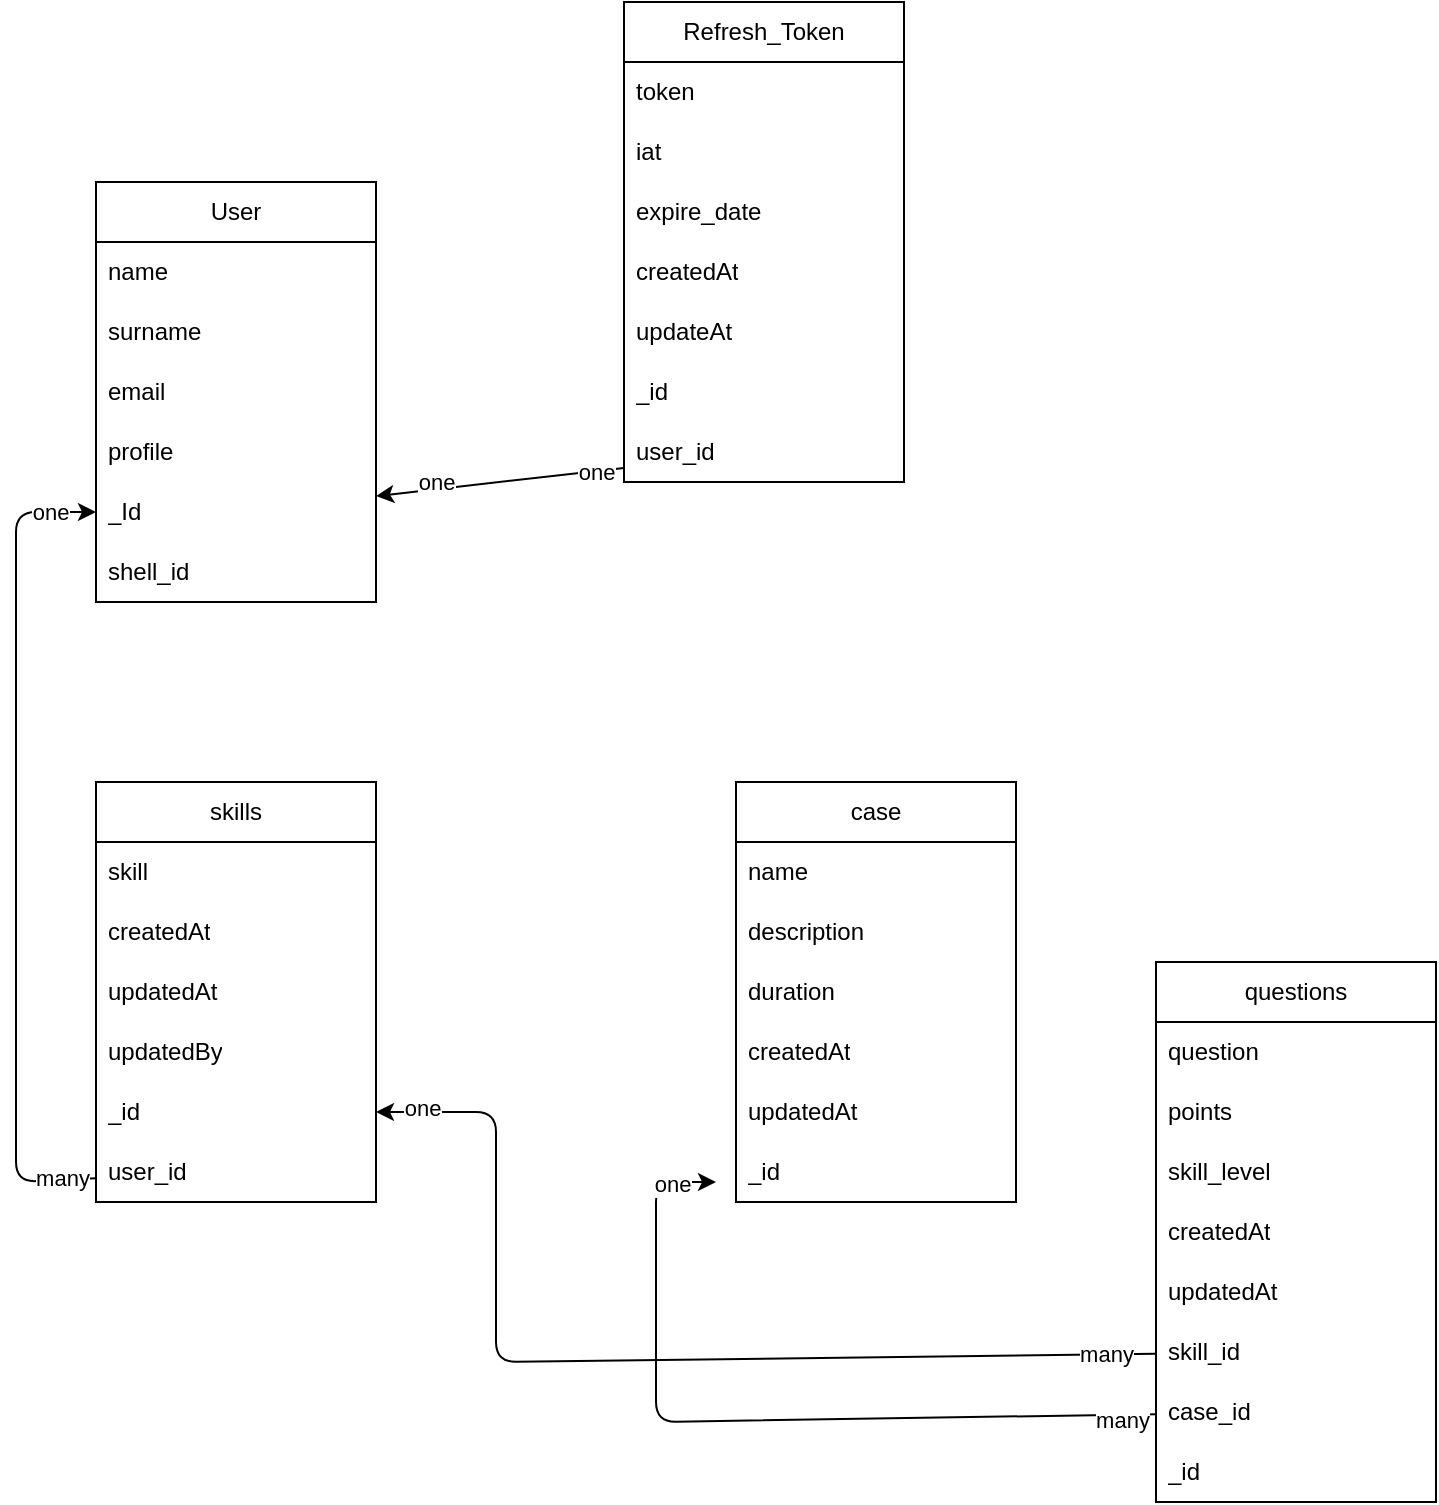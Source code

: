 <mxfile>
    <diagram id="KFX2Zp-uijCCDX5aqNVb" name="Page-1">
        <mxGraphModel dx="1128" dy="803" grid="1" gridSize="10" guides="1" tooltips="1" connect="1" arrows="1" fold="1" page="1" pageScale="1" pageWidth="827" pageHeight="1169" math="0" shadow="0">
            <root>
                <mxCell id="0"/>
                <mxCell id="1" parent="0"/>
                <mxCell id="3" value="User" style="swimlane;fontStyle=0;childLayout=stackLayout;horizontal=1;startSize=30;horizontalStack=0;resizeParent=1;resizeParentMax=0;resizeLast=0;collapsible=1;marginBottom=0;whiteSpace=wrap;html=1;" vertex="1" parent="1">
                    <mxGeometry x="80" y="300" width="140" height="210" as="geometry"/>
                </mxCell>
                <mxCell id="4" value="name" style="text;strokeColor=none;fillColor=none;align=left;verticalAlign=middle;spacingLeft=4;spacingRight=4;overflow=hidden;points=[[0,0.5],[1,0.5]];portConstraint=eastwest;rotatable=0;whiteSpace=wrap;html=1;" vertex="1" parent="3">
                    <mxGeometry y="30" width="140" height="30" as="geometry"/>
                </mxCell>
                <mxCell id="5" value="surname" style="text;strokeColor=none;fillColor=none;align=left;verticalAlign=middle;spacingLeft=4;spacingRight=4;overflow=hidden;points=[[0,0.5],[1,0.5]];portConstraint=eastwest;rotatable=0;whiteSpace=wrap;html=1;" vertex="1" parent="3">
                    <mxGeometry y="60" width="140" height="30" as="geometry"/>
                </mxCell>
                <mxCell id="6" value="email" style="text;strokeColor=none;fillColor=none;align=left;verticalAlign=middle;spacingLeft=4;spacingRight=4;overflow=hidden;points=[[0,0.5],[1,0.5]];portConstraint=eastwest;rotatable=0;whiteSpace=wrap;html=1;" vertex="1" parent="3">
                    <mxGeometry y="90" width="140" height="30" as="geometry"/>
                </mxCell>
                <mxCell id="22" value="profile" style="text;strokeColor=none;fillColor=none;align=left;verticalAlign=middle;spacingLeft=4;spacingRight=4;overflow=hidden;points=[[0,0.5],[1,0.5]];portConstraint=eastwest;rotatable=0;whiteSpace=wrap;html=1;" vertex="1" parent="3">
                    <mxGeometry y="120" width="140" height="30" as="geometry"/>
                </mxCell>
                <mxCell id="7" value="_Id" style="text;strokeColor=none;fillColor=none;align=left;verticalAlign=middle;spacingLeft=4;spacingRight=4;overflow=hidden;points=[[0,0.5],[1,0.5]];portConstraint=eastwest;rotatable=0;whiteSpace=wrap;html=1;" vertex="1" parent="3">
                    <mxGeometry y="150" width="140" height="30" as="geometry"/>
                </mxCell>
                <mxCell id="30" value="shell_id" style="text;strokeColor=none;fillColor=none;align=left;verticalAlign=middle;spacingLeft=4;spacingRight=4;overflow=hidden;points=[[0,0.5],[1,0.5]];portConstraint=eastwest;rotatable=0;whiteSpace=wrap;html=1;" vertex="1" parent="3">
                    <mxGeometry y="180" width="140" height="30" as="geometry"/>
                </mxCell>
                <mxCell id="9" value="Refresh_Token" style="swimlane;fontStyle=0;childLayout=stackLayout;horizontal=1;startSize=30;horizontalStack=0;resizeParent=1;resizeParentMax=0;resizeLast=0;collapsible=1;marginBottom=0;whiteSpace=wrap;html=1;" vertex="1" parent="1">
                    <mxGeometry x="344" y="210" width="140" height="240" as="geometry"/>
                </mxCell>
                <mxCell id="10" value="token" style="text;strokeColor=none;fillColor=none;align=left;verticalAlign=middle;spacingLeft=4;spacingRight=4;overflow=hidden;points=[[0,0.5],[1,0.5]];portConstraint=eastwest;rotatable=0;whiteSpace=wrap;html=1;" vertex="1" parent="9">
                    <mxGeometry y="30" width="140" height="30" as="geometry"/>
                </mxCell>
                <mxCell id="12" value="iat" style="text;strokeColor=none;fillColor=none;align=left;verticalAlign=middle;spacingLeft=4;spacingRight=4;overflow=hidden;points=[[0,0.5],[1,0.5]];portConstraint=eastwest;rotatable=0;whiteSpace=wrap;html=1;" vertex="1" parent="9">
                    <mxGeometry y="60" width="140" height="30" as="geometry"/>
                </mxCell>
                <mxCell id="13" value="expire_date" style="text;strokeColor=none;fillColor=none;align=left;verticalAlign=middle;spacingLeft=4;spacingRight=4;overflow=hidden;points=[[0,0.5],[1,0.5]];portConstraint=eastwest;rotatable=0;whiteSpace=wrap;html=1;" vertex="1" parent="9">
                    <mxGeometry y="90" width="140" height="30" as="geometry"/>
                </mxCell>
                <mxCell id="14" value="createdAt" style="text;strokeColor=none;fillColor=none;align=left;verticalAlign=middle;spacingLeft=4;spacingRight=4;overflow=hidden;points=[[0,0.5],[1,0.5]];portConstraint=eastwest;rotatable=0;whiteSpace=wrap;html=1;" vertex="1" parent="9">
                    <mxGeometry y="120" width="140" height="30" as="geometry"/>
                </mxCell>
                <mxCell id="11" value="updateAt" style="text;strokeColor=none;fillColor=none;align=left;verticalAlign=middle;spacingLeft=4;spacingRight=4;overflow=hidden;points=[[0,0.5],[1,0.5]];portConstraint=eastwest;rotatable=0;whiteSpace=wrap;html=1;" vertex="1" parent="9">
                    <mxGeometry y="150" width="140" height="30" as="geometry"/>
                </mxCell>
                <mxCell id="15" value="_id" style="text;strokeColor=none;fillColor=none;align=left;verticalAlign=middle;spacingLeft=4;spacingRight=4;overflow=hidden;points=[[0,0.5],[1,0.5]];portConstraint=eastwest;rotatable=0;whiteSpace=wrap;html=1;" vertex="1" parent="9">
                    <mxGeometry y="180" width="140" height="30" as="geometry"/>
                </mxCell>
                <mxCell id="16" value="user_id" style="text;strokeColor=none;fillColor=none;align=left;verticalAlign=middle;spacingLeft=4;spacingRight=4;overflow=hidden;points=[[0,0.5],[1,0.5]];portConstraint=eastwest;rotatable=0;whiteSpace=wrap;html=1;" vertex="1" parent="9">
                    <mxGeometry y="210" width="140" height="30" as="geometry"/>
                </mxCell>
                <mxCell id="21" style="edgeStyle=none;html=1;" edge="1" parent="1" source="16" target="7">
                    <mxGeometry relative="1" as="geometry"/>
                </mxCell>
                <mxCell id="36" value="one" style="edgeLabel;html=1;align=center;verticalAlign=middle;resizable=0;points=[];" vertex="1" connectable="0" parent="21">
                    <mxGeometry x="0.713" y="2" relative="1" as="geometry">
                        <mxPoint x="12" y="-7" as="offset"/>
                    </mxGeometry>
                </mxCell>
                <mxCell id="37" value="one" style="edgeLabel;html=1;align=center;verticalAlign=middle;resizable=0;points=[];" vertex="1" connectable="0" parent="21">
                    <mxGeometry x="-0.773" relative="1" as="geometry">
                        <mxPoint as="offset"/>
                    </mxGeometry>
                </mxCell>
                <mxCell id="24" value="skills" style="swimlane;fontStyle=0;childLayout=stackLayout;horizontal=1;startSize=30;horizontalStack=0;resizeParent=1;resizeParentMax=0;resizeLast=0;collapsible=1;marginBottom=0;whiteSpace=wrap;html=1;" vertex="1" parent="1">
                    <mxGeometry x="80" y="600" width="140" height="210" as="geometry"/>
                </mxCell>
                <mxCell id="25" value="skill" style="text;strokeColor=none;fillColor=none;align=left;verticalAlign=middle;spacingLeft=4;spacingRight=4;overflow=hidden;points=[[0,0.5],[1,0.5]];portConstraint=eastwest;rotatable=0;whiteSpace=wrap;html=1;" vertex="1" parent="24">
                    <mxGeometry y="30" width="140" height="30" as="geometry"/>
                </mxCell>
                <mxCell id="26" value="createdAt" style="text;strokeColor=none;fillColor=none;align=left;verticalAlign=middle;spacingLeft=4;spacingRight=4;overflow=hidden;points=[[0,0.5],[1,0.5]];portConstraint=eastwest;rotatable=0;whiteSpace=wrap;html=1;" vertex="1" parent="24">
                    <mxGeometry y="60" width="140" height="30" as="geometry"/>
                </mxCell>
                <mxCell id="27" value="updatedAt" style="text;strokeColor=none;fillColor=none;align=left;verticalAlign=middle;spacingLeft=4;spacingRight=4;overflow=hidden;points=[[0,0.5],[1,0.5]];portConstraint=eastwest;rotatable=0;whiteSpace=wrap;html=1;" vertex="1" parent="24">
                    <mxGeometry y="90" width="140" height="30" as="geometry"/>
                </mxCell>
                <mxCell id="28" value="updatedBy" style="text;strokeColor=none;fillColor=none;align=left;verticalAlign=middle;spacingLeft=4;spacingRight=4;overflow=hidden;points=[[0,0.5],[1,0.5]];portConstraint=eastwest;rotatable=0;whiteSpace=wrap;html=1;" vertex="1" parent="24">
                    <mxGeometry y="120" width="140" height="30" as="geometry"/>
                </mxCell>
                <mxCell id="33" value="_id" style="text;strokeColor=none;fillColor=none;align=left;verticalAlign=middle;spacingLeft=4;spacingRight=4;overflow=hidden;points=[[0,0.5],[1,0.5]];portConstraint=eastwest;rotatable=0;whiteSpace=wrap;html=1;" vertex="1" parent="24">
                    <mxGeometry y="150" width="140" height="30" as="geometry"/>
                </mxCell>
                <mxCell id="29" value="user_id" style="text;strokeColor=none;fillColor=none;align=left;verticalAlign=middle;spacingLeft=4;spacingRight=4;overflow=hidden;points=[[0,0.5],[1,0.5]];portConstraint=eastwest;rotatable=0;whiteSpace=wrap;html=1;" vertex="1" parent="24">
                    <mxGeometry y="180" width="140" height="30" as="geometry"/>
                </mxCell>
                <mxCell id="32" style="edgeStyle=none;html=1;entryX=0;entryY=0.5;entryDx=0;entryDy=0;" edge="1" parent="1" source="29" target="7">
                    <mxGeometry relative="1" as="geometry">
                        <Array as="points">
                            <mxPoint x="40" y="800"/>
                            <mxPoint x="40" y="465"/>
                        </Array>
                    </mxGeometry>
                </mxCell>
                <mxCell id="34" value="many" style="edgeLabel;html=1;align=center;verticalAlign=middle;resizable=0;points=[];" vertex="1" connectable="0" parent="32">
                    <mxGeometry x="-0.918" y="-1" relative="1" as="geometry">
                        <mxPoint as="offset"/>
                    </mxGeometry>
                </mxCell>
                <mxCell id="35" value="one" style="edgeLabel;html=1;align=center;verticalAlign=middle;resizable=0;points=[];" vertex="1" connectable="0" parent="32">
                    <mxGeometry x="0.889" relative="1" as="geometry">
                        <mxPoint as="offset"/>
                    </mxGeometry>
                </mxCell>
                <mxCell id="38" value="case" style="swimlane;fontStyle=0;childLayout=stackLayout;horizontal=1;startSize=30;horizontalStack=0;resizeParent=1;resizeParentMax=0;resizeLast=0;collapsible=1;marginBottom=0;whiteSpace=wrap;html=1;" vertex="1" parent="1">
                    <mxGeometry x="400" y="600" width="140" height="210" as="geometry"/>
                </mxCell>
                <mxCell id="39" value="name" style="text;strokeColor=none;fillColor=none;align=left;verticalAlign=middle;spacingLeft=4;spacingRight=4;overflow=hidden;points=[[0,0.5],[1,0.5]];portConstraint=eastwest;rotatable=0;whiteSpace=wrap;html=1;" vertex="1" parent="38">
                    <mxGeometry y="30" width="140" height="30" as="geometry"/>
                </mxCell>
                <mxCell id="40" value="description" style="text;strokeColor=none;fillColor=none;align=left;verticalAlign=middle;spacingLeft=4;spacingRight=4;overflow=hidden;points=[[0,0.5],[1,0.5]];portConstraint=eastwest;rotatable=0;whiteSpace=wrap;html=1;" vertex="1" parent="38">
                    <mxGeometry y="60" width="140" height="30" as="geometry"/>
                </mxCell>
                <mxCell id="41" value="duration" style="text;strokeColor=none;fillColor=none;align=left;verticalAlign=middle;spacingLeft=4;spacingRight=4;overflow=hidden;points=[[0,0.5],[1,0.5]];portConstraint=eastwest;rotatable=0;whiteSpace=wrap;html=1;" vertex="1" parent="38">
                    <mxGeometry y="90" width="140" height="30" as="geometry"/>
                </mxCell>
                <mxCell id="42" value="createdAt" style="text;strokeColor=none;fillColor=none;align=left;verticalAlign=middle;spacingLeft=4;spacingRight=4;overflow=hidden;points=[[0,0.5],[1,0.5]];portConstraint=eastwest;rotatable=0;whiteSpace=wrap;html=1;" vertex="1" parent="38">
                    <mxGeometry y="120" width="140" height="30" as="geometry"/>
                </mxCell>
                <mxCell id="43" value="updatedAt" style="text;strokeColor=none;fillColor=none;align=left;verticalAlign=middle;spacingLeft=4;spacingRight=4;overflow=hidden;points=[[0,0.5],[1,0.5]];portConstraint=eastwest;rotatable=0;whiteSpace=wrap;html=1;" vertex="1" parent="38">
                    <mxGeometry y="150" width="140" height="30" as="geometry"/>
                </mxCell>
                <mxCell id="44" value="_id" style="text;strokeColor=none;fillColor=none;align=left;verticalAlign=middle;spacingLeft=4;spacingRight=4;overflow=hidden;points=[[0,0.5],[1,0.5]];portConstraint=eastwest;rotatable=0;whiteSpace=wrap;html=1;" vertex="1" parent="38">
                    <mxGeometry y="180" width="140" height="30" as="geometry"/>
                </mxCell>
                <mxCell id="45" value="questions" style="swimlane;fontStyle=0;childLayout=stackLayout;horizontal=1;startSize=30;horizontalStack=0;resizeParent=1;resizeParentMax=0;resizeLast=0;collapsible=1;marginBottom=0;whiteSpace=wrap;html=1;" vertex="1" parent="1">
                    <mxGeometry x="610" y="690" width="140" height="270" as="geometry"/>
                </mxCell>
                <mxCell id="46" value="question" style="text;strokeColor=none;fillColor=none;align=left;verticalAlign=middle;spacingLeft=4;spacingRight=4;overflow=hidden;points=[[0,0.5],[1,0.5]];portConstraint=eastwest;rotatable=0;whiteSpace=wrap;html=1;" vertex="1" parent="45">
                    <mxGeometry y="30" width="140" height="30" as="geometry"/>
                </mxCell>
                <mxCell id="47" value="points" style="text;strokeColor=none;fillColor=none;align=left;verticalAlign=middle;spacingLeft=4;spacingRight=4;overflow=hidden;points=[[0,0.5],[1,0.5]];portConstraint=eastwest;rotatable=0;whiteSpace=wrap;html=1;" vertex="1" parent="45">
                    <mxGeometry y="60" width="140" height="30" as="geometry"/>
                </mxCell>
                <mxCell id="49" value="skill_level" style="text;strokeColor=none;fillColor=none;align=left;verticalAlign=middle;spacingLeft=4;spacingRight=4;overflow=hidden;points=[[0,0.5],[1,0.5]];portConstraint=eastwest;rotatable=0;whiteSpace=wrap;html=1;" vertex="1" parent="45">
                    <mxGeometry y="90" width="140" height="30" as="geometry"/>
                </mxCell>
                <mxCell id="50" value="createdAt" style="text;strokeColor=none;fillColor=none;align=left;verticalAlign=middle;spacingLeft=4;spacingRight=4;overflow=hidden;points=[[0,0.5],[1,0.5]];portConstraint=eastwest;rotatable=0;whiteSpace=wrap;html=1;" vertex="1" parent="45">
                    <mxGeometry y="120" width="140" height="30" as="geometry"/>
                </mxCell>
                <mxCell id="51" value="updatedAt" style="text;strokeColor=none;fillColor=none;align=left;verticalAlign=middle;spacingLeft=4;spacingRight=4;overflow=hidden;points=[[0,0.5],[1,0.5]];portConstraint=eastwest;rotatable=0;whiteSpace=wrap;html=1;" vertex="1" parent="45">
                    <mxGeometry y="150" width="140" height="30" as="geometry"/>
                </mxCell>
                <mxCell id="48" value="skill_id" style="text;strokeColor=none;fillColor=none;align=left;verticalAlign=middle;spacingLeft=4;spacingRight=4;overflow=hidden;points=[[0,0.5],[1,0.5]];portConstraint=eastwest;rotatable=0;whiteSpace=wrap;html=1;" vertex="1" parent="45">
                    <mxGeometry y="180" width="140" height="30" as="geometry"/>
                </mxCell>
                <mxCell id="53" value="case_id" style="text;strokeColor=none;fillColor=none;align=left;verticalAlign=middle;spacingLeft=4;spacingRight=4;overflow=hidden;points=[[0,0.5],[1,0.5]];portConstraint=eastwest;rotatable=0;whiteSpace=wrap;html=1;" vertex="1" parent="45">
                    <mxGeometry y="210" width="140" height="30" as="geometry"/>
                </mxCell>
                <mxCell id="52" value="_id" style="text;strokeColor=none;fillColor=none;align=left;verticalAlign=middle;spacingLeft=4;spacingRight=4;overflow=hidden;points=[[0,0.5],[1,0.5]];portConstraint=eastwest;rotatable=0;whiteSpace=wrap;html=1;" vertex="1" parent="45">
                    <mxGeometry y="240" width="140" height="30" as="geometry"/>
                </mxCell>
                <mxCell id="54" style="edgeStyle=none;html=1;" edge="1" parent="1" source="53">
                    <mxGeometry relative="1" as="geometry">
                        <mxPoint x="390" y="800" as="targetPoint"/>
                        <Array as="points">
                            <mxPoint x="360" y="920"/>
                            <mxPoint x="360" y="800"/>
                        </Array>
                    </mxGeometry>
                </mxCell>
                <mxCell id="55" value="one" style="edgeLabel;html=1;align=center;verticalAlign=middle;resizable=0;points=[];" vertex="1" connectable="0" parent="54">
                    <mxGeometry x="0.89" y="-1" relative="1" as="geometry">
                        <mxPoint as="offset"/>
                    </mxGeometry>
                </mxCell>
                <mxCell id="56" value="many" style="edgeLabel;html=1;align=center;verticalAlign=middle;resizable=0;points=[];" vertex="1" connectable="0" parent="54">
                    <mxGeometry x="-0.915" y="2" relative="1" as="geometry">
                        <mxPoint as="offset"/>
                    </mxGeometry>
                </mxCell>
                <mxCell id="59" style="edgeStyle=none;html=1;entryX=1;entryY=0.5;entryDx=0;entryDy=0;" edge="1" parent="1" source="48" target="33">
                    <mxGeometry relative="1" as="geometry">
                        <Array as="points">
                            <mxPoint x="280" y="890"/>
                            <mxPoint x="280" y="765"/>
                        </Array>
                    </mxGeometry>
                </mxCell>
                <mxCell id="60" value="one" style="edgeLabel;html=1;align=center;verticalAlign=middle;resizable=0;points=[];" vertex="1" connectable="0" parent="59">
                    <mxGeometry x="0.911" y="-2" relative="1" as="geometry">
                        <mxPoint as="offset"/>
                    </mxGeometry>
                </mxCell>
                <mxCell id="61" value="many" style="edgeLabel;html=1;align=center;verticalAlign=middle;resizable=0;points=[];" vertex="1" connectable="0" parent="59">
                    <mxGeometry x="-0.903" relative="1" as="geometry">
                        <mxPoint as="offset"/>
                    </mxGeometry>
                </mxCell>
            </root>
        </mxGraphModel>
    </diagram>
</mxfile>